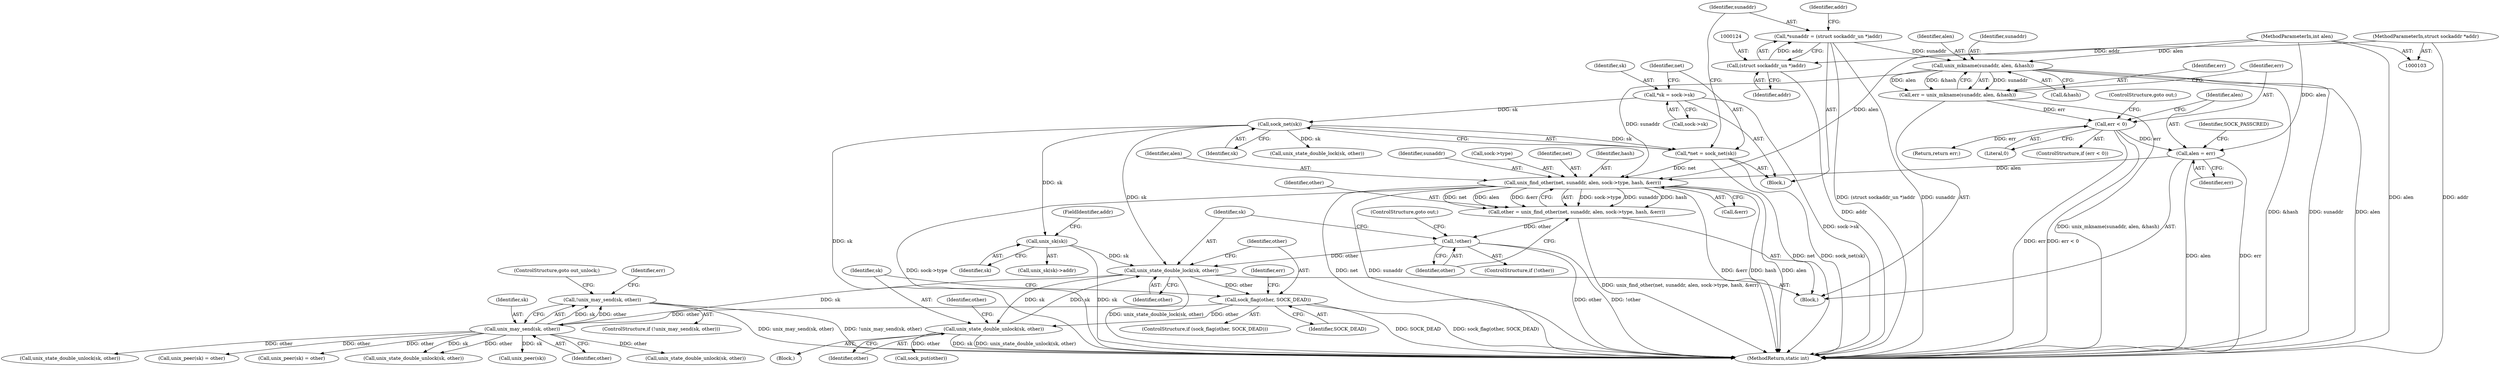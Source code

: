 digraph "0_linux_7d267278a9ece963d77eefec61630223fce08c6c_0@API" {
"1000208" [label="(Call,!unix_may_send(sk, other))"];
"1000209" [label="(Call,unix_may_send(sk, other))"];
"1000189" [label="(Call,unix_state_double_lock(sk, other))"];
"1000118" [label="(Call,sock_net(sk))"];
"1000110" [label="(Call,*sk = sock->sk)"];
"1000162" [label="(Call,unix_sk(sk))"];
"1000197" [label="(Call,unix_state_double_unlock(sk, other))"];
"1000193" [label="(Call,sock_flag(other, SOCK_DEAD))"];
"1000186" [label="(Call,!other)"];
"1000173" [label="(Call,other = unix_find_other(net, sunaddr, alen, sock->type, hash, &err))"];
"1000175" [label="(Call,unix_find_other(net, sunaddr, alen, sock->type, hash, &err))"];
"1000116" [label="(Call,*net = sock_net(sk))"];
"1000138" [label="(Call,unix_mkname(sunaddr, alen, &hash))"];
"1000121" [label="(Call,*sunaddr = (struct sockaddr_un *)addr)"];
"1000123" [label="(Call,(struct sockaddr_un *)addr)"];
"1000105" [label="(MethodParameterIn,struct sockaddr *addr)"];
"1000106" [label="(MethodParameterIn,int alen)"];
"1000148" [label="(Call,alen = err)"];
"1000144" [label="(Call,err < 0)"];
"1000136" [label="(Call,err = unix_mkname(sunaddr, alen, &hash))"];
"1000140" [label="(Identifier,alen)"];
"1000125" [label="(Identifier,addr)"];
"1000110" [label="(Call,*sk = sock->sk)"];
"1000177" [label="(Identifier,sunaddr)"];
"1000154" [label="(Identifier,SOCK_PASSCRED)"];
"1000148" [label="(Call,alen = err)"];
"1000116" [label="(Call,*net = sock_net(sk))"];
"1000117" [label="(Identifier,net)"];
"1000267" [label="(Call,unix_state_double_unlock(sk, other))"];
"1000136" [label="(Call,err = unix_mkname(sunaddr, alen, &hash))"];
"1000190" [label="(Identifier,sk)"];
"1000273" [label="(Call,unix_state_double_unlock(sk, other))"];
"1000147" [label="(ControlStructure,goto out;)"];
"1000139" [label="(Identifier,sunaddr)"];
"1000112" [label="(Call,sock->sk)"];
"1000192" [label="(ControlStructure,if (sock_flag(other, SOCK_DEAD)))"];
"1000187" [label="(Identifier,other)"];
"1000189" [label="(Call,unix_state_double_lock(sk, other))"];
"1000249" [label="(Call,unix_state_double_unlock(sk, other))"];
"1000179" [label="(Call,sock->type)"];
"1000138" [label="(Call,unix_mkname(sunaddr, alen, &hash))"];
"1000145" [label="(Identifier,err)"];
"1000279" [label="(Return,return err;)"];
"1000119" [label="(Identifier,sk)"];
"1000174" [label="(Identifier,other)"];
"1000121" [label="(Call,*sunaddr = (struct sockaddr_un *)addr)"];
"1000188" [label="(ControlStructure,goto out;)"];
"1000212" [label="(ControlStructure,goto out_unlock;)"];
"1000230" [label="(Call,unix_state_double_lock(sk, other))"];
"1000183" [label="(Call,&err)"];
"1000204" [label="(Identifier,err)"];
"1000122" [label="(Identifier,sunaddr)"];
"1000144" [label="(Call,err < 0)"];
"1000146" [label="(Literal,0)"];
"1000137" [label="(Identifier,err)"];
"1000210" [label="(Identifier,sk)"];
"1000135" [label="(Block,)"];
"1000132" [label="(Identifier,addr)"];
"1000263" [label="(Call,unix_peer(sk) = other)"];
"1000118" [label="(Call,sock_net(sk))"];
"1000201" [label="(Identifier,other)"];
"1000242" [label="(Call,unix_peer(sk) = other)"];
"1000176" [label="(Identifier,net)"];
"1000149" [label="(Identifier,alen)"];
"1000197" [label="(Call,unix_state_double_unlock(sk, other))"];
"1000163" [label="(Identifier,sk)"];
"1000164" [label="(FieldIdentifier,addr)"];
"1000196" [label="(Block,)"];
"1000186" [label="(Call,!other)"];
"1000175" [label="(Call,unix_find_other(net, sunaddr, alen, sock->type, hash, &err))"];
"1000185" [label="(ControlStructure,if (!other))"];
"1000199" [label="(Identifier,other)"];
"1000173" [label="(Call,other = unix_find_other(net, sunaddr, alen, sock->type, hash, &err))"];
"1000105" [label="(MethodParameterIn,struct sockaddr *addr)"];
"1000162" [label="(Call,unix_sk(sk))"];
"1000281" [label="(MethodReturn,static int)"];
"1000198" [label="(Identifier,sk)"];
"1000234" [label="(Call,unix_peer(sk))"];
"1000191" [label="(Identifier,other)"];
"1000200" [label="(Call,sock_put(other))"];
"1000209" [label="(Call,unix_may_send(sk, other))"];
"1000182" [label="(Identifier,hash)"];
"1000178" [label="(Identifier,alen)"];
"1000207" [label="(ControlStructure,if (!unix_may_send(sk, other)))"];
"1000111" [label="(Identifier,sk)"];
"1000214" [label="(Identifier,err)"];
"1000195" [label="(Identifier,SOCK_DEAD)"];
"1000150" [label="(Identifier,err)"];
"1000108" [label="(Block,)"];
"1000208" [label="(Call,!unix_may_send(sk, other))"];
"1000141" [label="(Call,&hash)"];
"1000123" [label="(Call,(struct sockaddr_un *)addr)"];
"1000194" [label="(Identifier,other)"];
"1000211" [label="(Identifier,other)"];
"1000161" [label="(Call,unix_sk(sk)->addr)"];
"1000193" [label="(Call,sock_flag(other, SOCK_DEAD))"];
"1000106" [label="(MethodParameterIn,int alen)"];
"1000143" [label="(ControlStructure,if (err < 0))"];
"1000208" -> "1000207"  [label="AST: "];
"1000208" -> "1000209"  [label="CFG: "];
"1000209" -> "1000208"  [label="AST: "];
"1000212" -> "1000208"  [label="CFG: "];
"1000214" -> "1000208"  [label="CFG: "];
"1000208" -> "1000281"  [label="DDG: unix_may_send(sk, other)"];
"1000208" -> "1000281"  [label="DDG: !unix_may_send(sk, other)"];
"1000209" -> "1000208"  [label="DDG: sk"];
"1000209" -> "1000208"  [label="DDG: other"];
"1000209" -> "1000211"  [label="CFG: "];
"1000210" -> "1000209"  [label="AST: "];
"1000211" -> "1000209"  [label="AST: "];
"1000189" -> "1000209"  [label="DDG: sk"];
"1000193" -> "1000209"  [label="DDG: other"];
"1000209" -> "1000234"  [label="DDG: sk"];
"1000209" -> "1000242"  [label="DDG: other"];
"1000209" -> "1000249"  [label="DDG: other"];
"1000209" -> "1000263"  [label="DDG: other"];
"1000209" -> "1000267"  [label="DDG: other"];
"1000209" -> "1000273"  [label="DDG: sk"];
"1000209" -> "1000273"  [label="DDG: other"];
"1000189" -> "1000135"  [label="AST: "];
"1000189" -> "1000191"  [label="CFG: "];
"1000190" -> "1000189"  [label="AST: "];
"1000191" -> "1000189"  [label="AST: "];
"1000194" -> "1000189"  [label="CFG: "];
"1000189" -> "1000281"  [label="DDG: unix_state_double_lock(sk, other)"];
"1000118" -> "1000189"  [label="DDG: sk"];
"1000162" -> "1000189"  [label="DDG: sk"];
"1000197" -> "1000189"  [label="DDG: sk"];
"1000186" -> "1000189"  [label="DDG: other"];
"1000189" -> "1000193"  [label="DDG: other"];
"1000189" -> "1000197"  [label="DDG: sk"];
"1000118" -> "1000116"  [label="AST: "];
"1000118" -> "1000119"  [label="CFG: "];
"1000119" -> "1000118"  [label="AST: "];
"1000116" -> "1000118"  [label="CFG: "];
"1000118" -> "1000281"  [label="DDG: sk"];
"1000118" -> "1000116"  [label="DDG: sk"];
"1000110" -> "1000118"  [label="DDG: sk"];
"1000118" -> "1000162"  [label="DDG: sk"];
"1000118" -> "1000230"  [label="DDG: sk"];
"1000110" -> "1000108"  [label="AST: "];
"1000110" -> "1000112"  [label="CFG: "];
"1000111" -> "1000110"  [label="AST: "];
"1000112" -> "1000110"  [label="AST: "];
"1000117" -> "1000110"  [label="CFG: "];
"1000110" -> "1000281"  [label="DDG: sock->sk"];
"1000162" -> "1000161"  [label="AST: "];
"1000162" -> "1000163"  [label="CFG: "];
"1000163" -> "1000162"  [label="AST: "];
"1000164" -> "1000162"  [label="CFG: "];
"1000162" -> "1000281"  [label="DDG: sk"];
"1000197" -> "1000196"  [label="AST: "];
"1000197" -> "1000199"  [label="CFG: "];
"1000198" -> "1000197"  [label="AST: "];
"1000199" -> "1000197"  [label="AST: "];
"1000201" -> "1000197"  [label="CFG: "];
"1000197" -> "1000281"  [label="DDG: unix_state_double_unlock(sk, other)"];
"1000197" -> "1000281"  [label="DDG: sk"];
"1000193" -> "1000197"  [label="DDG: other"];
"1000197" -> "1000200"  [label="DDG: other"];
"1000193" -> "1000192"  [label="AST: "];
"1000193" -> "1000195"  [label="CFG: "];
"1000194" -> "1000193"  [label="AST: "];
"1000195" -> "1000193"  [label="AST: "];
"1000198" -> "1000193"  [label="CFG: "];
"1000204" -> "1000193"  [label="CFG: "];
"1000193" -> "1000281"  [label="DDG: SOCK_DEAD"];
"1000193" -> "1000281"  [label="DDG: sock_flag(other, SOCK_DEAD)"];
"1000186" -> "1000185"  [label="AST: "];
"1000186" -> "1000187"  [label="CFG: "];
"1000187" -> "1000186"  [label="AST: "];
"1000188" -> "1000186"  [label="CFG: "];
"1000190" -> "1000186"  [label="CFG: "];
"1000186" -> "1000281"  [label="DDG: other"];
"1000186" -> "1000281"  [label="DDG: !other"];
"1000173" -> "1000186"  [label="DDG: other"];
"1000173" -> "1000135"  [label="AST: "];
"1000173" -> "1000175"  [label="CFG: "];
"1000174" -> "1000173"  [label="AST: "];
"1000175" -> "1000173"  [label="AST: "];
"1000187" -> "1000173"  [label="CFG: "];
"1000173" -> "1000281"  [label="DDG: unix_find_other(net, sunaddr, alen, sock->type, hash, &err)"];
"1000175" -> "1000173"  [label="DDG: sock->type"];
"1000175" -> "1000173"  [label="DDG: sunaddr"];
"1000175" -> "1000173"  [label="DDG: hash"];
"1000175" -> "1000173"  [label="DDG: net"];
"1000175" -> "1000173"  [label="DDG: alen"];
"1000175" -> "1000173"  [label="DDG: &err"];
"1000175" -> "1000183"  [label="CFG: "];
"1000176" -> "1000175"  [label="AST: "];
"1000177" -> "1000175"  [label="AST: "];
"1000178" -> "1000175"  [label="AST: "];
"1000179" -> "1000175"  [label="AST: "];
"1000182" -> "1000175"  [label="AST: "];
"1000183" -> "1000175"  [label="AST: "];
"1000175" -> "1000281"  [label="DDG: hash"];
"1000175" -> "1000281"  [label="DDG: alen"];
"1000175" -> "1000281"  [label="DDG: sock->type"];
"1000175" -> "1000281"  [label="DDG: net"];
"1000175" -> "1000281"  [label="DDG: sunaddr"];
"1000175" -> "1000281"  [label="DDG: &err"];
"1000116" -> "1000175"  [label="DDG: net"];
"1000138" -> "1000175"  [label="DDG: sunaddr"];
"1000148" -> "1000175"  [label="DDG: alen"];
"1000106" -> "1000175"  [label="DDG: alen"];
"1000116" -> "1000108"  [label="AST: "];
"1000117" -> "1000116"  [label="AST: "];
"1000122" -> "1000116"  [label="CFG: "];
"1000116" -> "1000281"  [label="DDG: sock_net(sk)"];
"1000116" -> "1000281"  [label="DDG: net"];
"1000138" -> "1000136"  [label="AST: "];
"1000138" -> "1000141"  [label="CFG: "];
"1000139" -> "1000138"  [label="AST: "];
"1000140" -> "1000138"  [label="AST: "];
"1000141" -> "1000138"  [label="AST: "];
"1000136" -> "1000138"  [label="CFG: "];
"1000138" -> "1000281"  [label="DDG: &hash"];
"1000138" -> "1000281"  [label="DDG: sunaddr"];
"1000138" -> "1000281"  [label="DDG: alen"];
"1000138" -> "1000136"  [label="DDG: sunaddr"];
"1000138" -> "1000136"  [label="DDG: alen"];
"1000138" -> "1000136"  [label="DDG: &hash"];
"1000121" -> "1000138"  [label="DDG: sunaddr"];
"1000106" -> "1000138"  [label="DDG: alen"];
"1000121" -> "1000108"  [label="AST: "];
"1000121" -> "1000123"  [label="CFG: "];
"1000122" -> "1000121"  [label="AST: "];
"1000123" -> "1000121"  [label="AST: "];
"1000132" -> "1000121"  [label="CFG: "];
"1000121" -> "1000281"  [label="DDG: (struct sockaddr_un *)addr"];
"1000121" -> "1000281"  [label="DDG: sunaddr"];
"1000123" -> "1000121"  [label="DDG: addr"];
"1000123" -> "1000125"  [label="CFG: "];
"1000124" -> "1000123"  [label="AST: "];
"1000125" -> "1000123"  [label="AST: "];
"1000123" -> "1000281"  [label="DDG: addr"];
"1000105" -> "1000123"  [label="DDG: addr"];
"1000105" -> "1000103"  [label="AST: "];
"1000105" -> "1000281"  [label="DDG: addr"];
"1000106" -> "1000103"  [label="AST: "];
"1000106" -> "1000281"  [label="DDG: alen"];
"1000106" -> "1000148"  [label="DDG: alen"];
"1000148" -> "1000135"  [label="AST: "];
"1000148" -> "1000150"  [label="CFG: "];
"1000149" -> "1000148"  [label="AST: "];
"1000150" -> "1000148"  [label="AST: "];
"1000154" -> "1000148"  [label="CFG: "];
"1000148" -> "1000281"  [label="DDG: alen"];
"1000148" -> "1000281"  [label="DDG: err"];
"1000144" -> "1000148"  [label="DDG: err"];
"1000144" -> "1000143"  [label="AST: "];
"1000144" -> "1000146"  [label="CFG: "];
"1000145" -> "1000144"  [label="AST: "];
"1000146" -> "1000144"  [label="AST: "];
"1000147" -> "1000144"  [label="CFG: "];
"1000149" -> "1000144"  [label="CFG: "];
"1000144" -> "1000281"  [label="DDG: err < 0"];
"1000144" -> "1000281"  [label="DDG: err"];
"1000136" -> "1000144"  [label="DDG: err"];
"1000144" -> "1000279"  [label="DDG: err"];
"1000136" -> "1000135"  [label="AST: "];
"1000137" -> "1000136"  [label="AST: "];
"1000145" -> "1000136"  [label="CFG: "];
"1000136" -> "1000281"  [label="DDG: unix_mkname(sunaddr, alen, &hash)"];
}
